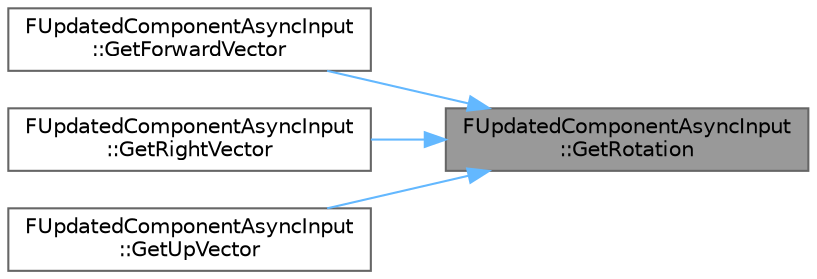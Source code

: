 digraph "FUpdatedComponentAsyncInput::GetRotation"
{
 // INTERACTIVE_SVG=YES
 // LATEX_PDF_SIZE
  bgcolor="transparent";
  edge [fontname=Helvetica,fontsize=10,labelfontname=Helvetica,labelfontsize=10];
  node [fontname=Helvetica,fontsize=10,shape=box,height=0.2,width=0.4];
  rankdir="RL";
  Node1 [id="Node000001",label="FUpdatedComponentAsyncInput\l::GetRotation",height=0.2,width=0.4,color="gray40", fillcolor="grey60", style="filled", fontcolor="black",tooltip=" "];
  Node1 -> Node2 [id="edge1_Node000001_Node000002",dir="back",color="steelblue1",style="solid",tooltip=" "];
  Node2 [id="Node000002",label="FUpdatedComponentAsyncInput\l::GetForwardVector",height=0.2,width=0.4,color="grey40", fillcolor="white", style="filled",URL="$d6/d32/structFUpdatedComponentAsyncInput.html#a113a818154a2d863c67a02efafed78c8",tooltip=" "];
  Node1 -> Node3 [id="edge2_Node000001_Node000003",dir="back",color="steelblue1",style="solid",tooltip=" "];
  Node3 [id="Node000003",label="FUpdatedComponentAsyncInput\l::GetRightVector",height=0.2,width=0.4,color="grey40", fillcolor="white", style="filled",URL="$d6/d32/structFUpdatedComponentAsyncInput.html#a41d789475de090ce17fd411e17439c97",tooltip=" "];
  Node1 -> Node4 [id="edge3_Node000001_Node000004",dir="back",color="steelblue1",style="solid",tooltip=" "];
  Node4 [id="Node000004",label="FUpdatedComponentAsyncInput\l::GetUpVector",height=0.2,width=0.4,color="grey40", fillcolor="white", style="filled",URL="$d6/d32/structFUpdatedComponentAsyncInput.html#a5421dd6c7a2f5f1680c482fddba35cb8",tooltip=" "];
}
